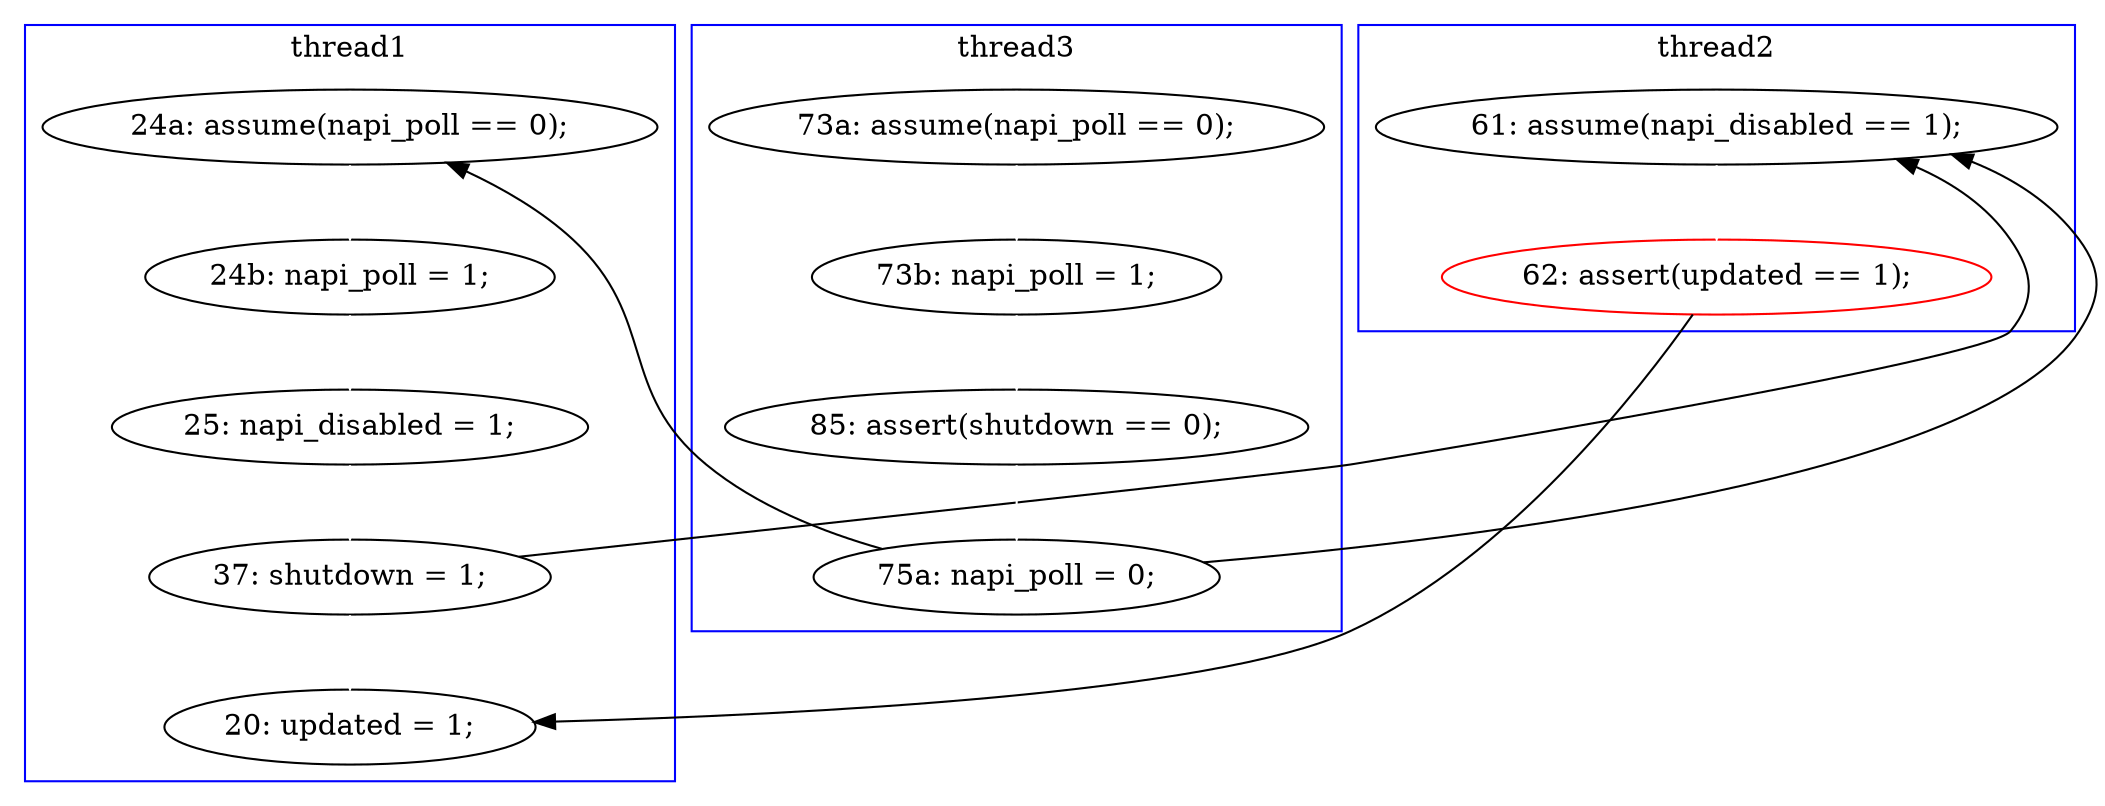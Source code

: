 digraph Counterexample {
	25 -> 26 [color = white, style = solid]
	35 -> 41 [color = white, style = solid]
	26 -> 31 [color = white, style = solid]
	24 -> 25 [color = black, style = solid, constraint = false]
	35 -> 38 [color = black, style = solid, constraint = false]
	14 -> 15 [color = white, style = solid]
	38 -> 39 [color = white, style = solid]
	24 -> 38 [color = black, style = solid, constraint = false]
	39 -> 41 [color = black, style = solid, constraint = false]
	31 -> 35 [color = white, style = solid]
	20 -> 24 [color = white, style = solid]
	15 -> 20 [color = white, style = solid]
	subgraph cluster3 {
		label = thread3
		color = blue
		24  [label = "75a: napi_poll = 0;"]
		15  [label = "73b: napi_poll = 1;"]
		20  [label = "85: assert(shutdown == 0);"]
		14  [label = "73a: assume(napi_poll == 0);"]
	}
	subgraph cluster1 {
		label = thread1
		color = blue
		41  [label = "20: updated = 1;"]
		26  [label = "24b: napi_poll = 1;"]
		31  [label = "25: napi_disabled = 1;"]
		35  [label = "37: shutdown = 1;"]
		25  [label = "24a: assume(napi_poll == 0);"]
	}
	subgraph cluster2 {
		label = thread2
		color = blue
		39  [label = "62: assert(updated == 1);", color = red]
		38  [label = "61: assume(napi_disabled == 1);"]
	}
}